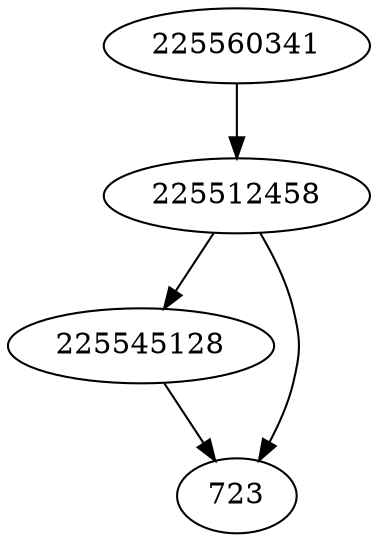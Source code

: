 strict digraph  {
225545128;
225512458;
723;
225560341;
225545128 -> 723;
225512458 -> 723;
225512458 -> 225545128;
225560341 -> 225512458;
}
